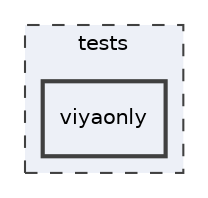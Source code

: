 digraph "tests/viyaonly"
{
 // LATEX_PDF_SIZE
  edge [fontname="Helvetica",fontsize="10",labelfontname="Helvetica",labelfontsize="10"];
  node [fontname="Helvetica",fontsize="10",shape=record];
  compound=true
  subgraph clusterdir_59425e443f801f1f2fd8bbe4959a3ccf {
    graph [ bgcolor="#edf0f7", pencolor="grey25", style="filled,dashed,", label="tests", fontname="Helvetica", fontsize="10", URL="dir_59425e443f801f1f2fd8bbe4959a3ccf.html"]
  dir_650092e11941d85fd99c2002d68de369 [shape=box, label="viyaonly", style="filled,bold,", fillcolor="#edf0f7", color="grey25", URL="dir_650092e11941d85fd99c2002d68de369.html"];
  }
}
